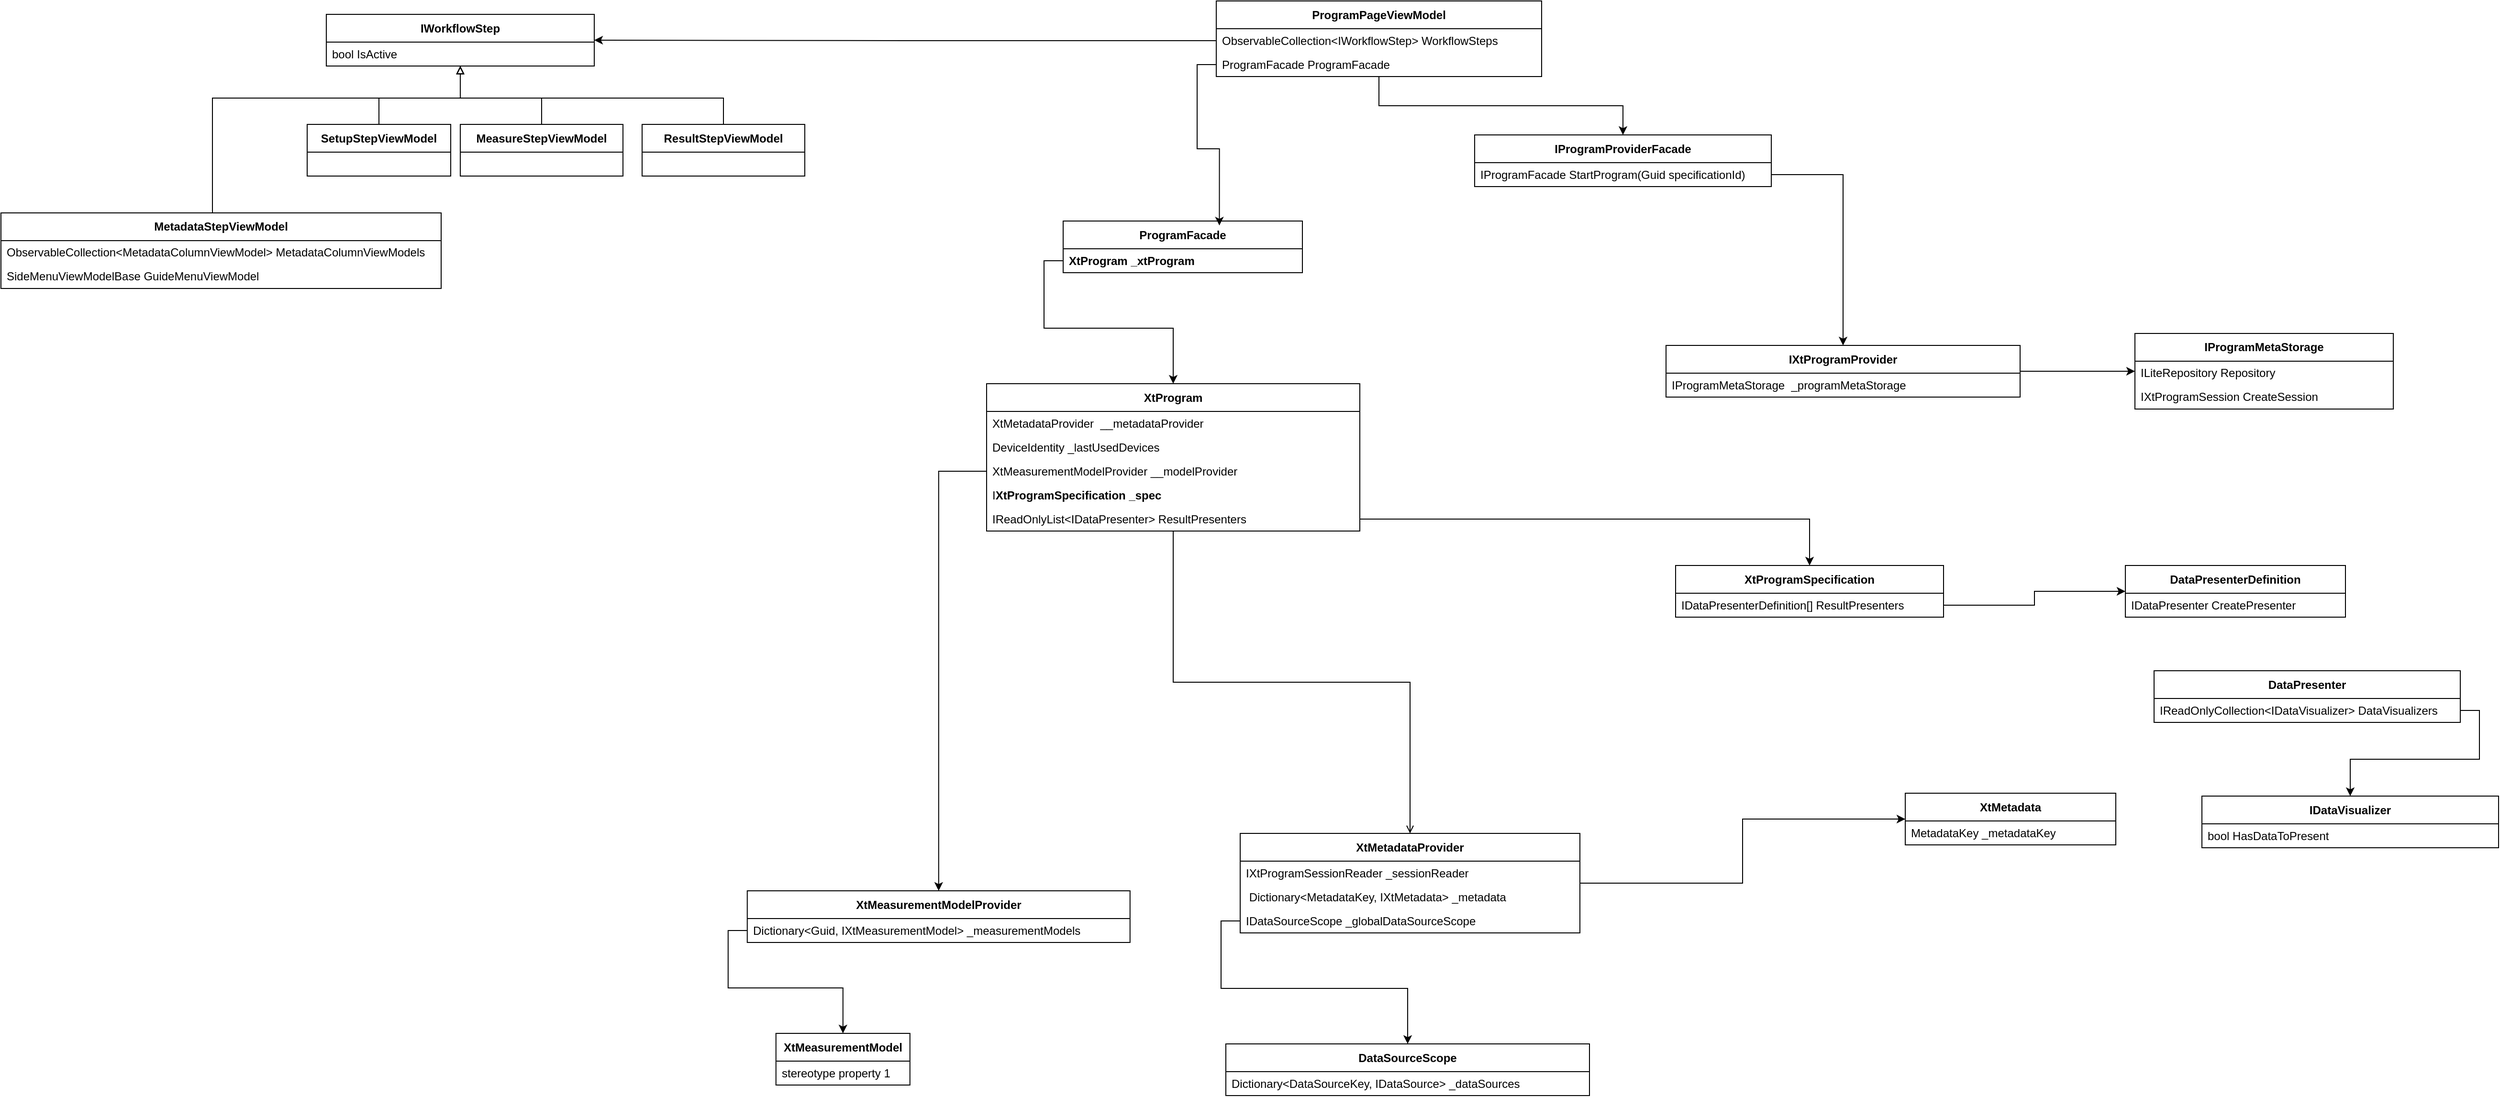 <mxfile version="28.1.1" pages="3">
  <diagram name="ClassDiagram" id="07GQAoJ-5b6xdoRV7t7q">
    <mxGraphModel dx="4881" dy="2496" grid="1" gridSize="10" guides="1" tooltips="1" connect="1" arrows="1" fold="1" page="1" pageScale="1" pageWidth="827" pageHeight="1169" math="0" shadow="0">
      <root>
        <mxCell id="0" />
        <mxCell id="1" parent="0" />
        <mxCell id="-CUUSsOzqusKTCp6GQ_X-52" style="edgeStyle=orthogonalEdgeStyle;rounded=0;orthogonalLoop=1;jettySize=auto;html=1;" edge="1" parent="1" source="-CUUSsOzqusKTCp6GQ_X-1" target="-CUUSsOzqusKTCp6GQ_X-4">
          <mxGeometry relative="1" as="geometry" />
        </mxCell>
        <mxCell id="-CUUSsOzqusKTCp6GQ_X-1" value="ProgramPageViewModel" style="swimlane;fontStyle=1;align=center;verticalAlign=middle;childLayout=stackLayout;horizontal=1;startSize=29;horizontalStack=0;resizeParent=1;resizeParentMax=0;resizeLast=0;collapsible=0;marginBottom=0;html=1;whiteSpace=wrap;" vertex="1" parent="1">
          <mxGeometry x="290" y="-300" width="340" height="79" as="geometry" />
        </mxCell>
        <mxCell id="-CUUSsOzqusKTCp6GQ_X-87" value="ObservableCollection&amp;lt;IWorkflowStep&amp;gt; WorkflowSteps" style="text;html=1;strokeColor=none;fillColor=none;align=left;verticalAlign=middle;spacingLeft=4;spacingRight=4;overflow=hidden;rotatable=0;points=[[0,0.5],[1,0.5]];portConstraint=eastwest;whiteSpace=wrap;" vertex="1" parent="-CUUSsOzqusKTCp6GQ_X-1">
          <mxGeometry y="29" width="340" height="25" as="geometry" />
        </mxCell>
        <mxCell id="-CUUSsOzqusKTCp6GQ_X-3" value="ProgramFacade&amp;nbsp;ProgramFacade" style="text;html=1;strokeColor=none;fillColor=none;align=left;verticalAlign=middle;spacingLeft=4;spacingRight=4;overflow=hidden;rotatable=0;points=[[0,0.5],[1,0.5]];portConstraint=eastwest;whiteSpace=wrap;" vertex="1" parent="-CUUSsOzqusKTCp6GQ_X-1">
          <mxGeometry y="54" width="340" height="25" as="geometry" />
        </mxCell>
        <mxCell id="-CUUSsOzqusKTCp6GQ_X-4" value="IProgramProviderFacade" style="swimlane;fontStyle=1;align=center;verticalAlign=middle;childLayout=stackLayout;horizontal=1;startSize=29;horizontalStack=0;resizeParent=1;resizeParentMax=0;resizeLast=0;collapsible=0;marginBottom=0;html=1;whiteSpace=wrap;" vertex="1" parent="1">
          <mxGeometry x="560" y="-160" width="310" height="54" as="geometry" />
        </mxCell>
        <mxCell id="-CUUSsOzqusKTCp6GQ_X-6" value="IProgramFacade StartProgram(Guid specificationId)" style="text;html=1;strokeColor=none;fillColor=none;align=left;verticalAlign=middle;spacingLeft=4;spacingRight=4;overflow=hidden;rotatable=0;points=[[0,0.5],[1,0.5]];portConstraint=eastwest;whiteSpace=wrap;" vertex="1" parent="-CUUSsOzqusKTCp6GQ_X-4">
          <mxGeometry y="29" width="310" height="25" as="geometry" />
        </mxCell>
        <mxCell id="-CUUSsOzqusKTCp6GQ_X-15" style="edgeStyle=orthogonalEdgeStyle;rounded=0;orthogonalLoop=1;jettySize=auto;html=1;" edge="1" parent="1" source="-CUUSsOzqusKTCp6GQ_X-8" target="-CUUSsOzqusKTCp6GQ_X-12">
          <mxGeometry relative="1" as="geometry" />
        </mxCell>
        <mxCell id="-CUUSsOzqusKTCp6GQ_X-8" value="IXtProgramProvider" style="swimlane;fontStyle=1;align=center;verticalAlign=middle;childLayout=stackLayout;horizontal=1;startSize=29;horizontalStack=0;resizeParent=1;resizeParentMax=0;resizeLast=0;collapsible=0;marginBottom=0;html=1;whiteSpace=wrap;" vertex="1" parent="1">
          <mxGeometry x="760" y="60" width="370" height="54" as="geometry" />
        </mxCell>
        <mxCell id="-CUUSsOzqusKTCp6GQ_X-10" value="IProgramMetaStorage&amp;nbsp;&amp;nbsp;_programMetaStorage" style="text;html=1;strokeColor=none;fillColor=none;align=left;verticalAlign=middle;spacingLeft=4;spacingRight=4;overflow=hidden;rotatable=0;points=[[0,0.5],[1,0.5]];portConstraint=eastwest;whiteSpace=wrap;" vertex="1" parent="-CUUSsOzqusKTCp6GQ_X-8">
          <mxGeometry y="29" width="370" height="25" as="geometry" />
        </mxCell>
        <mxCell id="-CUUSsOzqusKTCp6GQ_X-12" value="IProgramMetaStorage" style="swimlane;fontStyle=1;align=center;verticalAlign=middle;childLayout=stackLayout;horizontal=1;startSize=29;horizontalStack=0;resizeParent=1;resizeParentMax=0;resizeLast=0;collapsible=0;marginBottom=0;html=1;whiteSpace=wrap;" vertex="1" parent="1">
          <mxGeometry x="1250" y="47.5" width="270" height="79" as="geometry" />
        </mxCell>
        <mxCell id="-CUUSsOzqusKTCp6GQ_X-16" value="ILiteRepository Repository" style="text;html=1;strokeColor=none;fillColor=none;align=left;verticalAlign=middle;spacingLeft=4;spacingRight=4;overflow=hidden;rotatable=0;points=[[0,0.5],[1,0.5]];portConstraint=eastwest;whiteSpace=wrap;" vertex="1" parent="-CUUSsOzqusKTCp6GQ_X-12">
          <mxGeometry y="29" width="270" height="25" as="geometry" />
        </mxCell>
        <mxCell id="-CUUSsOzqusKTCp6GQ_X-14" value="IXtProgramSession CreateSession" style="text;html=1;strokeColor=none;fillColor=none;align=left;verticalAlign=middle;spacingLeft=4;spacingRight=4;overflow=hidden;rotatable=0;points=[[0,0.5],[1,0.5]];portConstraint=eastwest;whiteSpace=wrap;" vertex="1" parent="-CUUSsOzqusKTCp6GQ_X-12">
          <mxGeometry y="54" width="270" height="25" as="geometry" />
        </mxCell>
        <mxCell id="-CUUSsOzqusKTCp6GQ_X-25" style="edgeStyle=orthogonalEdgeStyle;rounded=0;orthogonalLoop=1;jettySize=auto;html=1;endArrow=open;endFill=0;" edge="1" parent="1" source="-CUUSsOzqusKTCp6GQ_X-17" target="-CUUSsOzqusKTCp6GQ_X-22">
          <mxGeometry relative="1" as="geometry" />
        </mxCell>
        <mxCell id="-CUUSsOzqusKTCp6GQ_X-17" value="XtProgram" style="swimlane;fontStyle=1;align=center;verticalAlign=middle;childLayout=stackLayout;horizontal=1;startSize=29;horizontalStack=0;resizeParent=1;resizeParentMax=0;resizeLast=0;collapsible=0;marginBottom=0;html=1;whiteSpace=wrap;" vertex="1" parent="1">
          <mxGeometry x="50" y="100" width="390" height="154" as="geometry" />
        </mxCell>
        <mxCell id="-CUUSsOzqusKTCp6GQ_X-20" value="XtMetadataProvider&amp;nbsp; __metadataProvider" style="text;html=1;strokeColor=none;fillColor=none;align=left;verticalAlign=middle;spacingLeft=4;spacingRight=4;overflow=hidden;rotatable=0;points=[[0,0.5],[1,0.5]];portConstraint=eastwest;whiteSpace=wrap;" vertex="1" parent="-CUUSsOzqusKTCp6GQ_X-17">
          <mxGeometry y="29" width="390" height="25" as="geometry" />
        </mxCell>
        <mxCell id="-CUUSsOzqusKTCp6GQ_X-21" value="DeviceIdentity _lastUsedDevices" style="text;html=1;strokeColor=none;fillColor=none;align=left;verticalAlign=middle;spacingLeft=4;spacingRight=4;overflow=hidden;rotatable=0;points=[[0,0.5],[1,0.5]];portConstraint=eastwest;whiteSpace=wrap;" vertex="1" parent="-CUUSsOzqusKTCp6GQ_X-17">
          <mxGeometry y="54" width="390" height="25" as="geometry" />
        </mxCell>
        <mxCell id="-CUUSsOzqusKTCp6GQ_X-46" value="XtMeasurementModelProvider __modelProvider" style="text;html=1;strokeColor=none;fillColor=none;align=left;verticalAlign=middle;spacingLeft=4;spacingRight=4;overflow=hidden;rotatable=0;points=[[0,0.5],[1,0.5]];portConstraint=eastwest;whiteSpace=wrap;" vertex="1" parent="-CUUSsOzqusKTCp6GQ_X-17">
          <mxGeometry y="79" width="390" height="25" as="geometry" />
        </mxCell>
        <mxCell id="-CUUSsOzqusKTCp6GQ_X-76" value="I&lt;span style=&quot;color: rgba(0, 0, 0, 0); font-family: monospace; font-size: 0px; text-wrap-mode: nowrap;&quot;&gt;%3CmxGraphModel%3E%3Croot%3E%3CmxCell%20id%3D%220%22%2F%3E%3CmxCell%20id%3D%221%22%20parent%3D%220%22%2F%3E%3CmxCell%20id%3D%222%22%20value%3D%22XtMeasurementModelProvider%20__modelProvider%22%20style%3D%22text%3Bhtml%3D1%3BstrokeColor%3Dnone%3BfillColor%3Dnone%3Balign%3Dleft%3BverticalAlign%3Dmiddle%3BspacingLeft%3D4%3BspacingRight%3D4%3Boverflow%3Dhidden%3Brotatable%3D0%3Bpoints%3D%5B%5B0%2C0.5%5D%2C%5B1%2C0.5%5D%5D%3BportConstraint%3Deastwest%3BwhiteSpace%3Dwrap%3B%22%20vertex%3D%221%22%20parent%3D%221%22%3E%3CmxGeometry%20x%3D%22230%22%20y%3D%22379%22%20width%3D%22390%22%20height%3D%2225%22%20as%3D%22geometry%22%2F%3E%3C%2FmxCell%3E%3C%2Froot%3E%3C%2FmxGraphModel%3E&lt;/span&gt;&lt;span style=&quot;font-weight: 700; text-align: center;&quot;&gt;XtProgramSpecification _spec&lt;/span&gt;" style="text;html=1;strokeColor=none;fillColor=none;align=left;verticalAlign=middle;spacingLeft=4;spacingRight=4;overflow=hidden;rotatable=0;points=[[0,0.5],[1,0.5]];portConstraint=eastwest;whiteSpace=wrap;" vertex="1" parent="-CUUSsOzqusKTCp6GQ_X-17">
          <mxGeometry y="104" width="390" height="25" as="geometry" />
        </mxCell>
        <mxCell id="-CUUSsOzqusKTCp6GQ_X-59" value="IReadOnlyList&amp;lt;IDataPresenter&amp;gt; ResultPresenters" style="text;html=1;strokeColor=none;fillColor=none;align=left;verticalAlign=middle;spacingLeft=4;spacingRight=4;overflow=hidden;rotatable=0;points=[[0,0.5],[1,0.5]];portConstraint=eastwest;whiteSpace=wrap;" vertex="1" parent="-CUUSsOzqusKTCp6GQ_X-17">
          <mxGeometry y="129" width="390" height="25" as="geometry" />
        </mxCell>
        <mxCell id="-CUUSsOzqusKTCp6GQ_X-33" style="edgeStyle=orthogonalEdgeStyle;rounded=0;orthogonalLoop=1;jettySize=auto;html=1;" edge="1" parent="1" source="-CUUSsOzqusKTCp6GQ_X-22" target="-CUUSsOzqusKTCp6GQ_X-30">
          <mxGeometry relative="1" as="geometry" />
        </mxCell>
        <mxCell id="-CUUSsOzqusKTCp6GQ_X-22" value="XtMetadataProvider" style="swimlane;fontStyle=1;align=center;verticalAlign=middle;childLayout=stackLayout;horizontal=1;startSize=29;horizontalStack=0;resizeParent=1;resizeParentMax=0;resizeLast=0;collapsible=0;marginBottom=0;html=1;whiteSpace=wrap;" vertex="1" parent="1">
          <mxGeometry x="315" y="570" width="355" height="104" as="geometry" />
        </mxCell>
        <mxCell id="-CUUSsOzqusKTCp6GQ_X-24" value="IXtProgramSessionReader _sessionReader" style="text;html=1;strokeColor=none;fillColor=none;align=left;verticalAlign=middle;spacingLeft=4;spacingRight=4;overflow=hidden;rotatable=0;points=[[0,0.5],[1,0.5]];portConstraint=eastwest;whiteSpace=wrap;" vertex="1" parent="-CUUSsOzqusKTCp6GQ_X-22">
          <mxGeometry y="29" width="355" height="25" as="geometry" />
        </mxCell>
        <mxCell id="-CUUSsOzqusKTCp6GQ_X-29" value="&amp;nbsp;Dictionary&amp;lt;MetadataKey, IXtMetadata&amp;gt; _metadata" style="text;html=1;strokeColor=none;fillColor=none;align=left;verticalAlign=middle;spacingLeft=4;spacingRight=4;overflow=hidden;rotatable=0;points=[[0,0.5],[1,0.5]];portConstraint=eastwest;whiteSpace=wrap;" vertex="1" parent="-CUUSsOzqusKTCp6GQ_X-22">
          <mxGeometry y="54" width="355" height="25" as="geometry" />
        </mxCell>
        <mxCell id="-CUUSsOzqusKTCp6GQ_X-34" value="IDataSourceScope _globalDataSourceScope" style="text;html=1;strokeColor=none;fillColor=none;align=left;verticalAlign=middle;spacingLeft=4;spacingRight=4;overflow=hidden;rotatable=0;points=[[0,0.5],[1,0.5]];portConstraint=eastwest;whiteSpace=wrap;" vertex="1" parent="-CUUSsOzqusKTCp6GQ_X-22">
          <mxGeometry y="79" width="355" height="25" as="geometry" />
        </mxCell>
        <mxCell id="-CUUSsOzqusKTCp6GQ_X-26" value="DataSourceScope" style="swimlane;fontStyle=1;align=center;verticalAlign=middle;childLayout=stackLayout;horizontal=1;startSize=29;horizontalStack=0;resizeParent=1;resizeParentMax=0;resizeLast=0;collapsible=0;marginBottom=0;html=1;whiteSpace=wrap;" vertex="1" parent="1">
          <mxGeometry x="300" y="790" width="380" height="54" as="geometry" />
        </mxCell>
        <mxCell id="-CUUSsOzqusKTCp6GQ_X-28" value="Dictionary&amp;lt;DataSourceKey, IDataSource&amp;gt; _dataSources" style="text;html=1;strokeColor=none;fillColor=none;align=left;verticalAlign=middle;spacingLeft=4;spacingRight=4;overflow=hidden;rotatable=0;points=[[0,0.5],[1,0.5]];portConstraint=eastwest;whiteSpace=wrap;" vertex="1" parent="-CUUSsOzqusKTCp6GQ_X-26">
          <mxGeometry y="29" width="380" height="25" as="geometry" />
        </mxCell>
        <mxCell id="-CUUSsOzqusKTCp6GQ_X-30" value="XtMetadata" style="swimlane;fontStyle=1;align=center;verticalAlign=middle;childLayout=stackLayout;horizontal=1;startSize=29;horizontalStack=0;resizeParent=1;resizeParentMax=0;resizeLast=0;collapsible=0;marginBottom=0;html=1;whiteSpace=wrap;" vertex="1" parent="1">
          <mxGeometry x="1010" y="528" width="220" height="54" as="geometry" />
        </mxCell>
        <mxCell id="-CUUSsOzqusKTCp6GQ_X-32" value="MetadataKey _metadataKey" style="text;html=1;strokeColor=none;fillColor=none;align=left;verticalAlign=middle;spacingLeft=4;spacingRight=4;overflow=hidden;rotatable=0;points=[[0,0.5],[1,0.5]];portConstraint=eastwest;whiteSpace=wrap;" vertex="1" parent="-CUUSsOzqusKTCp6GQ_X-30">
          <mxGeometry y="29" width="220" height="25" as="geometry" />
        </mxCell>
        <mxCell id="-CUUSsOzqusKTCp6GQ_X-35" style="edgeStyle=orthogonalEdgeStyle;rounded=0;orthogonalLoop=1;jettySize=auto;html=1;" edge="1" parent="1" source="-CUUSsOzqusKTCp6GQ_X-34" target="-CUUSsOzqusKTCp6GQ_X-26">
          <mxGeometry relative="1" as="geometry" />
        </mxCell>
        <mxCell id="-CUUSsOzqusKTCp6GQ_X-36" value="XtMeasurementModel" style="swimlane;fontStyle=1;align=center;verticalAlign=middle;childLayout=stackLayout;horizontal=1;startSize=29;horizontalStack=0;resizeParent=1;resizeParentMax=0;resizeLast=0;collapsible=0;marginBottom=0;html=1;whiteSpace=wrap;" vertex="1" parent="1">
          <mxGeometry x="-170.11" y="779" width="140" height="54" as="geometry" />
        </mxCell>
        <mxCell id="-CUUSsOzqusKTCp6GQ_X-38" value="stereotype property 1" style="text;html=1;strokeColor=none;fillColor=none;align=left;verticalAlign=middle;spacingLeft=4;spacingRight=4;overflow=hidden;rotatable=0;points=[[0,0.5],[1,0.5]];portConstraint=eastwest;whiteSpace=wrap;" vertex="1" parent="-CUUSsOzqusKTCp6GQ_X-36">
          <mxGeometry y="29" width="140" height="25" as="geometry" />
        </mxCell>
        <mxCell id="-CUUSsOzqusKTCp6GQ_X-39" value="XtMeasurementModelProvider" style="swimlane;fontStyle=1;align=center;verticalAlign=middle;childLayout=stackLayout;horizontal=1;startSize=29;horizontalStack=0;resizeParent=1;resizeParentMax=0;resizeLast=0;collapsible=0;marginBottom=0;html=1;whiteSpace=wrap;" vertex="1" parent="1">
          <mxGeometry x="-200.11" y="630" width="400" height="54" as="geometry" />
        </mxCell>
        <mxCell id="-CUUSsOzqusKTCp6GQ_X-41" value="Dictionary&amp;lt;Guid, IXtMeasurementModel&amp;gt; _measurementModels" style="text;html=1;strokeColor=none;fillColor=none;align=left;verticalAlign=middle;spacingLeft=4;spacingRight=4;overflow=hidden;rotatable=0;points=[[0,0.5],[1,0.5]];portConstraint=eastwest;whiteSpace=wrap;" vertex="1" parent="-CUUSsOzqusKTCp6GQ_X-39">
          <mxGeometry y="29" width="400" height="25" as="geometry" />
        </mxCell>
        <mxCell id="-CUUSsOzqusKTCp6GQ_X-42" style="edgeStyle=orthogonalEdgeStyle;rounded=0;orthogonalLoop=1;jettySize=auto;html=1;" edge="1" parent="1" source="-CUUSsOzqusKTCp6GQ_X-41" target="-CUUSsOzqusKTCp6GQ_X-36">
          <mxGeometry relative="1" as="geometry" />
        </mxCell>
        <mxCell id="-CUUSsOzqusKTCp6GQ_X-47" style="edgeStyle=orthogonalEdgeStyle;rounded=0;orthogonalLoop=1;jettySize=auto;html=1;" edge="1" parent="1" source="-CUUSsOzqusKTCp6GQ_X-46" target="-CUUSsOzqusKTCp6GQ_X-39">
          <mxGeometry relative="1" as="geometry" />
        </mxCell>
        <mxCell id="-CUUSsOzqusKTCp6GQ_X-51" style="edgeStyle=orthogonalEdgeStyle;rounded=0;orthogonalLoop=1;jettySize=auto;html=1;" edge="1" parent="1" source="-CUUSsOzqusKTCp6GQ_X-6" target="-CUUSsOzqusKTCp6GQ_X-8">
          <mxGeometry relative="1" as="geometry" />
        </mxCell>
        <mxCell id="-CUUSsOzqusKTCp6GQ_X-56" value="XtProgramSpecification" style="swimlane;fontStyle=1;align=center;verticalAlign=middle;childLayout=stackLayout;horizontal=1;startSize=29;horizontalStack=0;resizeParent=1;resizeParentMax=0;resizeLast=0;collapsible=0;marginBottom=0;html=1;whiteSpace=wrap;" vertex="1" parent="1">
          <mxGeometry x="770" y="290" width="280" height="54" as="geometry" />
        </mxCell>
        <mxCell id="-CUUSsOzqusKTCp6GQ_X-58" value="IDataPresenterDefinition[] ResultPresenters" style="text;html=1;strokeColor=none;fillColor=none;align=left;verticalAlign=middle;spacingLeft=4;spacingRight=4;overflow=hidden;rotatable=0;points=[[0,0.5],[1,0.5]];portConstraint=eastwest;whiteSpace=wrap;" vertex="1" parent="-CUUSsOzqusKTCp6GQ_X-56">
          <mxGeometry y="29" width="280" height="25" as="geometry" />
        </mxCell>
        <mxCell id="-CUUSsOzqusKTCp6GQ_X-60" style="edgeStyle=orthogonalEdgeStyle;rounded=0;orthogonalLoop=1;jettySize=auto;html=1;" edge="1" parent="1" source="-CUUSsOzqusKTCp6GQ_X-59" target="-CUUSsOzqusKTCp6GQ_X-56">
          <mxGeometry relative="1" as="geometry" />
        </mxCell>
        <mxCell id="-CUUSsOzqusKTCp6GQ_X-61" value="DataPresenterDefinition" style="swimlane;fontStyle=1;align=center;verticalAlign=middle;childLayout=stackLayout;horizontal=1;startSize=29;horizontalStack=0;resizeParent=1;resizeParentMax=0;resizeLast=0;collapsible=0;marginBottom=0;html=1;whiteSpace=wrap;" vertex="1" parent="1">
          <mxGeometry x="1240" y="290" width="230" height="54" as="geometry" />
        </mxCell>
        <mxCell id="-CUUSsOzqusKTCp6GQ_X-63" value="IDataPresenter CreatePresenter" style="text;html=1;strokeColor=none;fillColor=none;align=left;verticalAlign=middle;spacingLeft=4;spacingRight=4;overflow=hidden;rotatable=0;points=[[0,0.5],[1,0.5]];portConstraint=eastwest;whiteSpace=wrap;" vertex="1" parent="-CUUSsOzqusKTCp6GQ_X-61">
          <mxGeometry y="29" width="230" height="25" as="geometry" />
        </mxCell>
        <mxCell id="-CUUSsOzqusKTCp6GQ_X-64" style="edgeStyle=orthogonalEdgeStyle;rounded=0;orthogonalLoop=1;jettySize=auto;html=1;" edge="1" parent="1" source="-CUUSsOzqusKTCp6GQ_X-58" target="-CUUSsOzqusKTCp6GQ_X-61">
          <mxGeometry relative="1" as="geometry" />
        </mxCell>
        <mxCell id="-CUUSsOzqusKTCp6GQ_X-65" value="IDataVisualizer" style="swimlane;fontStyle=1;align=center;verticalAlign=middle;childLayout=stackLayout;horizontal=1;startSize=29;horizontalStack=0;resizeParent=1;resizeParentMax=0;resizeLast=0;collapsible=0;marginBottom=0;html=1;whiteSpace=wrap;" vertex="1" parent="1">
          <mxGeometry x="1320" y="531" width="310" height="54" as="geometry" />
        </mxCell>
        <mxCell id="-CUUSsOzqusKTCp6GQ_X-67" value="bool&amp;nbsp;HasDataToPresent" style="text;html=1;strokeColor=none;fillColor=none;align=left;verticalAlign=middle;spacingLeft=4;spacingRight=4;overflow=hidden;rotatable=0;points=[[0,0.5],[1,0.5]];portConstraint=eastwest;whiteSpace=wrap;" vertex="1" parent="-CUUSsOzqusKTCp6GQ_X-65">
          <mxGeometry y="29" width="310" height="25" as="geometry" />
        </mxCell>
        <mxCell id="-CUUSsOzqusKTCp6GQ_X-68" value="DataPresenter" style="swimlane;fontStyle=1;align=center;verticalAlign=middle;childLayout=stackLayout;horizontal=1;startSize=29;horizontalStack=0;resizeParent=1;resizeParentMax=0;resizeLast=0;collapsible=0;marginBottom=0;html=1;whiteSpace=wrap;" vertex="1" parent="1">
          <mxGeometry x="1270" y="400" width="320" height="54" as="geometry" />
        </mxCell>
        <mxCell id="-CUUSsOzqusKTCp6GQ_X-70" value="IReadOnlyCollection&amp;lt;IDataVisualizer&amp;gt; DataVisualizers" style="text;html=1;strokeColor=none;fillColor=none;align=left;verticalAlign=middle;spacingLeft=4;spacingRight=4;overflow=hidden;rotatable=0;points=[[0,0.5],[1,0.5]];portConstraint=eastwest;whiteSpace=wrap;" vertex="1" parent="-CUUSsOzqusKTCp6GQ_X-68">
          <mxGeometry y="29" width="320" height="25" as="geometry" />
        </mxCell>
        <mxCell id="-CUUSsOzqusKTCp6GQ_X-75" style="edgeStyle=orthogonalEdgeStyle;rounded=0;orthogonalLoop=1;jettySize=auto;html=1;" edge="1" parent="1" source="-CUUSsOzqusKTCp6GQ_X-70" target="-CUUSsOzqusKTCp6GQ_X-65">
          <mxGeometry relative="1" as="geometry" />
        </mxCell>
        <mxCell id="-CUUSsOzqusKTCp6GQ_X-77" value="ProgramFacade" style="swimlane;fontStyle=1;align=center;verticalAlign=middle;childLayout=stackLayout;horizontal=1;startSize=29;horizontalStack=0;resizeParent=1;resizeParentMax=0;resizeLast=0;collapsible=0;marginBottom=0;html=1;whiteSpace=wrap;" vertex="1" parent="1">
          <mxGeometry x="130" y="-70" width="250" height="54" as="geometry" />
        </mxCell>
        <mxCell id="-CUUSsOzqusKTCp6GQ_X-79" value="&lt;span style=&quot;font-weight: 700; text-align: center;&quot;&gt;XtProgram&amp;nbsp;&lt;/span&gt;&lt;b&gt;_xtProgram&lt;/b&gt;" style="text;html=1;strokeColor=none;fillColor=none;align=left;verticalAlign=middle;spacingLeft=4;spacingRight=4;overflow=hidden;rotatable=0;points=[[0,0.5],[1,0.5]];portConstraint=eastwest;whiteSpace=wrap;" vertex="1" parent="-CUUSsOzqusKTCp6GQ_X-77">
          <mxGeometry y="29" width="250" height="25" as="geometry" />
        </mxCell>
        <mxCell id="-CUUSsOzqusKTCp6GQ_X-80" style="edgeStyle=orthogonalEdgeStyle;rounded=0;orthogonalLoop=1;jettySize=auto;html=1;" edge="1" parent="1" source="-CUUSsOzqusKTCp6GQ_X-79" target="-CUUSsOzqusKTCp6GQ_X-17">
          <mxGeometry relative="1" as="geometry" />
        </mxCell>
        <mxCell id="-CUUSsOzqusKTCp6GQ_X-81" style="edgeStyle=orthogonalEdgeStyle;rounded=0;orthogonalLoop=1;jettySize=auto;html=1;entryX=0.653;entryY=0.086;entryDx=0;entryDy=0;entryPerimeter=0;" edge="1" parent="1" source="-CUUSsOzqusKTCp6GQ_X-3" target="-CUUSsOzqusKTCp6GQ_X-77">
          <mxGeometry relative="1" as="geometry" />
        </mxCell>
        <mxCell id="-CUUSsOzqusKTCp6GQ_X-82" value="IWorkflowStep" style="swimlane;fontStyle=1;align=center;verticalAlign=middle;childLayout=stackLayout;horizontal=1;startSize=29;horizontalStack=0;resizeParent=1;resizeParentMax=0;resizeLast=0;collapsible=0;marginBottom=0;html=1;whiteSpace=wrap;" vertex="1" parent="1">
          <mxGeometry x="-640" y="-286" width="280" height="54" as="geometry" />
        </mxCell>
        <mxCell id="-CUUSsOzqusKTCp6GQ_X-84" value="bool&amp;nbsp;IsActive" style="text;html=1;strokeColor=none;fillColor=none;align=left;verticalAlign=middle;spacingLeft=4;spacingRight=4;overflow=hidden;rotatable=0;points=[[0,0.5],[1,0.5]];portConstraint=eastwest;whiteSpace=wrap;" vertex="1" parent="-CUUSsOzqusKTCp6GQ_X-82">
          <mxGeometry y="29" width="280" height="25" as="geometry" />
        </mxCell>
        <mxCell id="-CUUSsOzqusKTCp6GQ_X-88" style="edgeStyle=orthogonalEdgeStyle;rounded=0;orthogonalLoop=1;jettySize=auto;html=1;" edge="1" parent="1" source="-CUUSsOzqusKTCp6GQ_X-87" target="-CUUSsOzqusKTCp6GQ_X-82">
          <mxGeometry relative="1" as="geometry" />
        </mxCell>
        <mxCell id="-CUUSsOzqusKTCp6GQ_X-95" style="edgeStyle=orthogonalEdgeStyle;rounded=0;orthogonalLoop=1;jettySize=auto;html=1;endArrow=block;endFill=0;" edge="1" parent="1" source="-CUUSsOzqusKTCp6GQ_X-89" target="-CUUSsOzqusKTCp6GQ_X-82">
          <mxGeometry relative="1" as="geometry">
            <Array as="points">
              <mxPoint x="-759" y="-198.5" />
              <mxPoint x="-500" y="-198.5" />
            </Array>
          </mxGeometry>
        </mxCell>
        <mxCell id="-CUUSsOzqusKTCp6GQ_X-89" value="MetadataStepViewModel" style="swimlane;fontStyle=1;align=center;verticalAlign=middle;childLayout=stackLayout;horizontal=1;startSize=29;horizontalStack=0;resizeParent=1;resizeParentMax=0;resizeLast=0;collapsible=0;marginBottom=0;html=1;whiteSpace=wrap;" vertex="1" parent="1">
          <mxGeometry x="-980" y="-78.5" width="460" height="79" as="geometry" />
        </mxCell>
        <mxCell id="-CUUSsOzqusKTCp6GQ_X-101" value="&lt;span style=&quot;text-wrap-mode: nowrap;&quot;&gt;ObservableCollection&amp;lt;MetadataColumnViewModel&amp;gt; MetadataColumnViewModels&lt;/span&gt;" style="text;html=1;strokeColor=none;fillColor=none;align=left;verticalAlign=middle;spacingLeft=4;spacingRight=4;overflow=hidden;rotatable=0;points=[[0,0.5],[1,0.5]];portConstraint=eastwest;whiteSpace=wrap;" vertex="1" parent="-CUUSsOzqusKTCp6GQ_X-89">
          <mxGeometry y="29" width="460" height="25" as="geometry" />
        </mxCell>
        <mxCell id="-CUUSsOzqusKTCp6GQ_X-100" value="SideMenuViewModelBase GuideMenuViewModel" style="text;html=1;strokeColor=none;fillColor=none;align=left;verticalAlign=middle;spacingLeft=4;spacingRight=4;overflow=hidden;rotatable=0;points=[[0,0.5],[1,0.5]];portConstraint=eastwest;whiteSpace=wrap;" vertex="1" parent="-CUUSsOzqusKTCp6GQ_X-89">
          <mxGeometry y="54" width="460" height="25" as="geometry" />
        </mxCell>
        <mxCell id="-CUUSsOzqusKTCp6GQ_X-98" style="edgeStyle=orthogonalEdgeStyle;rounded=0;orthogonalLoop=1;jettySize=auto;html=1;endArrow=block;endFill=0;" edge="1" parent="1" source="-CUUSsOzqusKTCp6GQ_X-92" target="-CUUSsOzqusKTCp6GQ_X-82">
          <mxGeometry relative="1" as="geometry">
            <Array as="points">
              <mxPoint x="-585" y="-198.5" />
              <mxPoint x="-500" y="-198.5" />
            </Array>
          </mxGeometry>
        </mxCell>
        <mxCell id="-CUUSsOzqusKTCp6GQ_X-92" value="SetupStepViewModel" style="swimlane;fontStyle=1;align=center;verticalAlign=middle;childLayout=stackLayout;horizontal=1;startSize=29;horizontalStack=0;resizeParent=1;resizeParentMax=0;resizeLast=0;collapsible=0;marginBottom=0;html=1;whiteSpace=wrap;" vertex="1" parent="1">
          <mxGeometry x="-660" y="-171" width="150" height="54" as="geometry" />
        </mxCell>
        <mxCell id="-CUUSsOzqusKTCp6GQ_X-96" style="edgeStyle=orthogonalEdgeStyle;rounded=0;orthogonalLoop=1;jettySize=auto;html=1;endArrow=block;endFill=0;" edge="1" parent="1" source="-CUUSsOzqusKTCp6GQ_X-93" target="-CUUSsOzqusKTCp6GQ_X-82">
          <mxGeometry relative="1" as="geometry">
            <Array as="points">
              <mxPoint x="-225" y="-198.5" />
              <mxPoint x="-500" y="-198.5" />
            </Array>
          </mxGeometry>
        </mxCell>
        <mxCell id="-CUUSsOzqusKTCp6GQ_X-93" value="ResultStepViewModel" style="swimlane;fontStyle=1;align=center;verticalAlign=middle;childLayout=stackLayout;horizontal=1;startSize=29;horizontalStack=0;resizeParent=1;resizeParentMax=0;resizeLast=0;collapsible=0;marginBottom=0;html=1;whiteSpace=wrap;" vertex="1" parent="1">
          <mxGeometry x="-310" y="-171" width="170" height="54" as="geometry" />
        </mxCell>
        <mxCell id="-CUUSsOzqusKTCp6GQ_X-97" style="edgeStyle=orthogonalEdgeStyle;rounded=0;orthogonalLoop=1;jettySize=auto;html=1;endArrow=block;endFill=0;" edge="1" parent="1" source="-CUUSsOzqusKTCp6GQ_X-94" target="-CUUSsOzqusKTCp6GQ_X-82">
          <mxGeometry relative="1" as="geometry">
            <Array as="points">
              <mxPoint x="-415" y="-198.5" />
              <mxPoint x="-500" y="-198.5" />
            </Array>
          </mxGeometry>
        </mxCell>
        <mxCell id="-CUUSsOzqusKTCp6GQ_X-94" value="MeasureStepViewModel" style="swimlane;fontStyle=1;align=center;verticalAlign=middle;childLayout=stackLayout;horizontal=1;startSize=29;horizontalStack=0;resizeParent=1;resizeParentMax=0;resizeLast=0;collapsible=0;marginBottom=0;html=1;whiteSpace=wrap;" vertex="1" parent="1">
          <mxGeometry x="-500" y="-171" width="170" height="54" as="geometry" />
        </mxCell>
      </root>
    </mxGraphModel>
  </diagram>
  <diagram id="2iAzdNlLHqkc2gnFOITl" name="SequenceDiagram">
    <mxGraphModel dx="968" dy="398" grid="1" gridSize="10" guides="1" tooltips="1" connect="1" arrows="1" fold="1" page="1" pageScale="1" pageWidth="827" pageHeight="1169" math="0" shadow="0">
      <root>
        <mxCell id="0" />
        <mxCell id="1" parent="0" />
        <mxCell id="eX9onKm18eareOyjnxFs-3" style="edgeStyle=elbowEdgeStyle;rounded=0;orthogonalLoop=1;jettySize=auto;html=1;elbow=vertical;curved=0;" edge="1" parent="1" source="eX9onKm18eareOyjnxFs-1" target="eX9onKm18eareOyjnxFs-2">
          <mxGeometry relative="1" as="geometry" />
        </mxCell>
        <mxCell id="eX9onKm18eareOyjnxFs-4" value="OpenProgram" style="edgeLabel;html=1;align=center;verticalAlign=middle;resizable=0;points=[];" vertex="1" connectable="0" parent="eX9onKm18eareOyjnxFs-3">
          <mxGeometry x="-0.025" y="2" relative="1" as="geometry">
            <mxPoint as="offset" />
          </mxGeometry>
        </mxCell>
        <mxCell id="eX9onKm18eareOyjnxFs-1" value="MainMenuButtonsPopupViewModel" style="shape=umlLifeline;perimeter=lifelinePerimeter;whiteSpace=wrap;html=1;container=1;dropTarget=0;collapsible=0;recursiveResize=0;outlineConnect=0;portConstraint=eastwest;newEdgeStyle={&quot;edgeStyle&quot;:&quot;elbowEdgeStyle&quot;,&quot;elbow&quot;:&quot;vertical&quot;,&quot;curved&quot;:0,&quot;rounded&quot;:0};" vertex="1" parent="1">
          <mxGeometry x="70" y="50" width="230" height="300" as="geometry" />
        </mxCell>
        <mxCell id="eX9onKm18eareOyjnxFs-2" value="ProgramPageViewModel" style="shape=umlLifeline;perimeter=lifelinePerimeter;whiteSpace=wrap;html=1;container=1;dropTarget=0;collapsible=0;recursiveResize=0;outlineConnect=0;portConstraint=eastwest;newEdgeStyle={&quot;edgeStyle&quot;:&quot;elbowEdgeStyle&quot;,&quot;elbow&quot;:&quot;vertical&quot;,&quot;curved&quot;:0,&quot;rounded&quot;:0};" vertex="1" parent="1">
          <mxGeometry x="360" y="50" width="150" height="300" as="geometry" />
        </mxCell>
        <mxCell id="eX9onKm18eareOyjnxFs-5" value="XtProgram" style="shape=umlLifeline;perimeter=lifelinePerimeter;whiteSpace=wrap;html=1;container=1;dropTarget=0;collapsible=0;recursiveResize=0;outlineConnect=0;portConstraint=eastwest;newEdgeStyle={&quot;curved&quot;:0,&quot;rounded&quot;:0};" vertex="1" parent="1">
          <mxGeometry x="630" y="50" width="100" height="300" as="geometry" />
        </mxCell>
      </root>
    </mxGraphModel>
  </diagram>
  <diagram id="h0E26nr1PbzfBnKHNJE3" name="DB Design">
    <mxGraphModel dx="2711" dy="2382" grid="1" gridSize="10" guides="1" tooltips="1" connect="1" arrows="1" fold="1" page="1" pageScale="1" pageWidth="827" pageHeight="1169" math="0" shadow="0">
      <root>
        <mxCell id="0" />
        <mxCell id="1" parent="0" />
        <mxCell id="qA75HR39hsxsS02LZcgE-2" value="IXtProgramSession" style="swimlane;fontStyle=1;align=center;verticalAlign=middle;childLayout=stackLayout;horizontal=1;startSize=29;horizontalStack=0;resizeParent=1;resizeParentMax=0;resizeLast=0;collapsible=0;marginBottom=0;html=1;whiteSpace=wrap;" vertex="1" parent="1">
          <mxGeometry x="60" y="60" width="140" height="79" as="geometry" />
        </mxCell>
        <mxCell id="qA75HR39hsxsS02LZcgE-4" value="Guid SessionId" style="text;html=1;strokeColor=none;fillColor=none;align=left;verticalAlign=middle;spacingLeft=4;spacingRight=4;overflow=hidden;rotatable=0;points=[[0,0.5],[1,0.5]];portConstraint=eastwest;whiteSpace=wrap;" vertex="1" parent="qA75HR39hsxsS02LZcgE-2">
          <mxGeometry y="29" width="140" height="25" as="geometry" />
        </mxCell>
        <mxCell id="qA75HR39hsxsS02LZcgE-15" value="Guid SpecificationId" style="text;html=1;strokeColor=none;fillColor=none;align=left;verticalAlign=middle;spacingLeft=4;spacingRight=4;overflow=hidden;rotatable=0;points=[[0,0.5],[1,0.5]];portConstraint=eastwest;whiteSpace=wrap;" vertex="1" parent="qA75HR39hsxsS02LZcgE-2">
          <mxGeometry y="54" width="140" height="25" as="geometry" />
        </mxCell>
        <mxCell id="qA75HR39hsxsS02LZcgE-5" value="IXtProgramSpecification" style="swimlane;fontStyle=1;align=center;verticalAlign=middle;childLayout=stackLayout;horizontal=1;startSize=29;horizontalStack=0;resizeParent=1;resizeParentMax=0;resizeLast=0;collapsible=0;marginBottom=0;html=1;whiteSpace=wrap;" vertex="1" parent="1">
          <mxGeometry x="270" y="600" width="230" height="104" as="geometry" />
        </mxCell>
        <mxCell id="qA75HR39hsxsS02LZcgE-7" value="Guid _id" style="text;html=1;strokeColor=none;fillColor=none;align=left;verticalAlign=middle;spacingLeft=4;spacingRight=4;overflow=hidden;rotatable=0;points=[[0,0.5],[1,0.5]];portConstraint=eastwest;whiteSpace=wrap;" vertex="1" parent="qA75HR39hsxsS02LZcgE-5">
          <mxGeometry y="29" width="230" height="25" as="geometry" />
        </mxCell>
        <mxCell id="qA75HR39hsxsS02LZcgE-27" value="string Type" style="text;html=1;strokeColor=none;fillColor=none;align=left;verticalAlign=middle;spacingLeft=4;spacingRight=4;overflow=hidden;rotatable=0;points=[[0,0.5],[1,0.5]];portConstraint=eastwest;whiteSpace=wrap;" vertex="1" parent="qA75HR39hsxsS02LZcgE-5">
          <mxGeometry y="54" width="230" height="25" as="geometry" />
        </mxCell>
        <mxCell id="qA75HR39hsxsS02LZcgE-28" value="string Key" style="text;html=1;strokeColor=none;fillColor=none;align=left;verticalAlign=middle;spacingLeft=4;spacingRight=4;overflow=hidden;rotatable=0;points=[[0,0.5],[1,0.5]];portConstraint=eastwest;whiteSpace=wrap;" vertex="1" parent="qA75HR39hsxsS02LZcgE-5">
          <mxGeometry y="79" width="230" height="25" as="geometry" />
        </mxCell>
        <mxCell id="qA75HR39hsxsS02LZcgE-8" value="LiteDbProgramMeta" style="swimlane;fontStyle=1;align=center;verticalAlign=middle;childLayout=stackLayout;horizontal=1;startSize=29;horizontalStack=0;resizeParent=1;resizeParentMax=0;resizeLast=0;collapsible=0;marginBottom=0;html=1;whiteSpace=wrap;" vertex="1" parent="1">
          <mxGeometry x="-410" y="230" width="360" height="129" as="geometry" />
        </mxCell>
        <mxCell id="qA75HR39hsxsS02LZcgE-22" value="MetadataKey Key" style="text;html=1;strokeColor=none;fillColor=none;align=left;verticalAlign=middle;spacingLeft=4;spacingRight=4;overflow=hidden;rotatable=0;points=[[0,0.5],[1,0.5]];portConstraint=eastwest;whiteSpace=wrap;" vertex="1" parent="qA75HR39hsxsS02LZcgE-8">
          <mxGeometry y="29" width="360" height="25" as="geometry" />
        </mxCell>
        <mxCell id="qA75HR39hsxsS02LZcgE-23" value="MetadataType MetadataType" style="text;html=1;strokeColor=none;fillColor=none;align=left;verticalAlign=middle;spacingLeft=4;spacingRight=4;overflow=hidden;rotatable=0;points=[[0,0.5],[1,0.5]];portConstraint=eastwest;whiteSpace=wrap;" vertex="1" parent="qA75HR39hsxsS02LZcgE-8">
          <mxGeometry y="54" width="360" height="25" as="geometry" />
        </mxCell>
        <mxCell id="qA75HR39hsxsS02LZcgE-10" value="Guid SpecificationId" style="text;html=1;strokeColor=none;fillColor=none;align=left;verticalAlign=middle;spacingLeft=4;spacingRight=4;overflow=hidden;rotatable=0;points=[[0,0.5],[1,0.5]];portConstraint=eastwest;whiteSpace=wrap;" vertex="1" parent="qA75HR39hsxsS02LZcgE-8">
          <mxGeometry y="79" width="360" height="25" as="geometry" />
        </mxCell>
        <mxCell id="qA75HR39hsxsS02LZcgE-35" value="object Value" style="text;html=1;strokeColor=none;fillColor=none;align=left;verticalAlign=middle;spacingLeft=4;spacingRight=4;overflow=hidden;rotatable=0;points=[[0,0.5],[1,0.5]];portConstraint=eastwest;whiteSpace=wrap;" vertex="1" parent="qA75HR39hsxsS02LZcgE-8">
          <mxGeometry y="104" width="360" height="25" as="geometry" />
        </mxCell>
        <mxCell id="qA75HR39hsxsS02LZcgE-11" value="LiteDbSessionMeta" style="swimlane;fontStyle=1;align=center;verticalAlign=middle;childLayout=stackLayout;horizontal=1;startSize=29;horizontalStack=0;resizeParent=1;resizeParentMax=0;resizeLast=0;collapsible=0;marginBottom=0;html=1;whiteSpace=wrap;" vertex="1" parent="1">
          <mxGeometry x="680" width="340" height="129" as="geometry" />
        </mxCell>
        <mxCell id="qA75HR39hsxsS02LZcgE-12" value="&amp;nbsp;MetadataKey Key" style="text;html=1;strokeColor=none;fillColor=none;align=left;verticalAlign=middle;spacingLeft=4;spacingRight=4;overflow=hidden;rotatable=0;points=[[0,0.5],[1,0.5]];portConstraint=eastwest;whiteSpace=wrap;" vertex="1" parent="qA75HR39hsxsS02LZcgE-11">
          <mxGeometry y="29" width="340" height="25" as="geometry" />
        </mxCell>
        <mxCell id="qA75HR39hsxsS02LZcgE-13" value="MetadataType MetadataType" style="text;html=1;strokeColor=none;fillColor=none;align=left;verticalAlign=middle;spacingLeft=4;spacingRight=4;overflow=hidden;rotatable=0;points=[[0,0.5],[1,0.5]];portConstraint=eastwest;whiteSpace=wrap;" vertex="1" parent="qA75HR39hsxsS02LZcgE-11">
          <mxGeometry y="54" width="340" height="25" as="geometry" />
        </mxCell>
        <mxCell id="qA75HR39hsxsS02LZcgE-19" value="object Value" style="text;html=1;strokeColor=none;fillColor=none;align=left;verticalAlign=middle;spacingLeft=4;spacingRight=4;overflow=hidden;rotatable=0;points=[[0,0.5],[1,0.5]];portConstraint=eastwest;whiteSpace=wrap;" vertex="1" parent="qA75HR39hsxsS02LZcgE-11">
          <mxGeometry y="79" width="340" height="25" as="geometry" />
        </mxCell>
        <mxCell id="qA75HR39hsxsS02LZcgE-20" value="Guid SessionId" style="text;html=1;strokeColor=none;fillColor=none;align=left;verticalAlign=middle;spacingLeft=4;spacingRight=4;overflow=hidden;rotatable=0;points=[[0,0.5],[1,0.5]];portConstraint=eastwest;whiteSpace=wrap;" vertex="1" parent="qA75HR39hsxsS02LZcgE-11">
          <mxGeometry y="104" width="340" height="25" as="geometry" />
        </mxCell>
        <mxCell id="qA75HR39hsxsS02LZcgE-25" style="edgeStyle=orthogonalEdgeStyle;rounded=0;orthogonalLoop=1;jettySize=auto;html=1;" edge="1" parent="1" source="qA75HR39hsxsS02LZcgE-20" target="qA75HR39hsxsS02LZcgE-2">
          <mxGeometry relative="1" as="geometry" />
        </mxCell>
        <mxCell id="qA75HR39hsxsS02LZcgE-26" style="edgeStyle=orthogonalEdgeStyle;rounded=0;orthogonalLoop=1;jettySize=auto;html=1;" edge="1" parent="1" source="qA75HR39hsxsS02LZcgE-10" target="qA75HR39hsxsS02LZcgE-5">
          <mxGeometry relative="1" as="geometry">
            <Array as="points">
              <mxPoint x="100" y="322" />
            </Array>
          </mxGeometry>
        </mxCell>
        <mxCell id="qA75HR39hsxsS02LZcgE-30" style="edgeStyle=orthogonalEdgeStyle;rounded=0;orthogonalLoop=1;jettySize=auto;html=1;" edge="1" parent="1" source="qA75HR39hsxsS02LZcgE-15" target="qA75HR39hsxsS02LZcgE-5">
          <mxGeometry relative="1" as="geometry" />
        </mxCell>
        <mxCell id="qA75HR39hsxsS02LZcgE-32" style="edgeStyle=orthogonalEdgeStyle;rounded=0;orthogonalLoop=1;jettySize=auto;html=1;endArrow=none;endFill=0;dashed=1;" edge="1" parent="1" source="qA75HR39hsxsS02LZcgE-31" target="qA75HR39hsxsS02LZcgE-5">
          <mxGeometry relative="1" as="geometry" />
        </mxCell>
        <mxCell id="qA75HR39hsxsS02LZcgE-31" value="This should be number of types of programs&amp;nbsp;" style="shape=note;whiteSpace=wrap;html=1;backgroundOutline=1;darkOpacity=0.05;" vertex="1" parent="1">
          <mxGeometry x="610" y="602" width="100" height="100" as="geometry" />
        </mxCell>
        <mxCell id="qA75HR39hsxsS02LZcgE-34" style="edgeStyle=orthogonalEdgeStyle;rounded=0;orthogonalLoop=1;jettySize=auto;html=1;endArrow=none;endFill=0;dashed=1;" edge="1" parent="1" source="qA75HR39hsxsS02LZcgE-33" target="qA75HR39hsxsS02LZcgE-2">
          <mxGeometry relative="1" as="geometry" />
        </mxCell>
        <mxCell id="qA75HR39hsxsS02LZcgE-33" value="This should number of measurements + (Session which are not finalized)" style="shape=note;whiteSpace=wrap;html=1;backgroundOutline=1;darkOpacity=0.05;" vertex="1" parent="1">
          <mxGeometry x="-340" y="55" width="250" height="89" as="geometry" />
        </mxCell>
        <mxCell id="qA75HR39hsxsS02LZcgE-37" style="edgeStyle=orthogonalEdgeStyle;rounded=0;orthogonalLoop=1;jettySize=auto;html=1;endArrow=none;endFill=0;dashed=1;" edge="1" parent="1" source="qA75HR39hsxsS02LZcgE-36" target="qA75HR39hsxsS02LZcgE-8">
          <mxGeometry relative="1" as="geometry" />
        </mxCell>
        <mxCell id="qA75HR39hsxsS02LZcgE-36" value="This is structure is used to remember user choices for particular type of program. Like &quot;LastUsedDevices&quot;" style="shape=note;whiteSpace=wrap;html=1;backgroundOutline=1;fontColor=#000000;darkOpacity=0.05;fillColor=#FFF9B2;strokeColor=none;fillStyle=solid;direction=west;gradientDirection=north;gradientColor=#FFF2A1;shadow=1;size=20;pointerEvents=1;" vertex="1" parent="1">
          <mxGeometry x="-650" y="214.5" width="140" height="160" as="geometry" />
        </mxCell>
        <mxCell id="qA75HR39hsxsS02LZcgE-39" style="edgeStyle=orthogonalEdgeStyle;rounded=0;orthogonalLoop=1;jettySize=auto;html=1;endArrow=none;endFill=0;dashed=1;" edge="1" parent="1" source="qA75HR39hsxsS02LZcgE-38" target="qA75HR39hsxsS02LZcgE-11">
          <mxGeometry relative="1" as="geometry" />
        </mxCell>
        <mxCell id="qA75HR39hsxsS02LZcgE-38" value="&lt;div style=&quot;text-align: left;&quot;&gt;&lt;span style=&quot;background-color: transparent; color: light-dark(rgb(0, 0, 0), rgb(237, 237, 237));&quot;&gt;This structure stores all of meta data captured or required during a session and this data is available for all session.&lt;/span&gt;&lt;/div&gt;&lt;div style=&quot;text-align: left;&quot;&gt;&lt;br&gt;&lt;/div&gt;&lt;div style=&quot;text-align: left;&quot;&gt;Ex&lt;/div&gt;&lt;div style=&quot;text-align: left;&quot;&gt;1.Title&lt;/div&gt;&lt;div style=&quot;text-align: left;&quot;&gt;2.UsedDevices&lt;/div&gt;&lt;div style=&quot;text-align: left;&quot;&gt;3.RerferenceMode&lt;/div&gt;&lt;div style=&quot;text-align: left;&quot;&gt;4.PointInterval&lt;/div&gt;&lt;div style=&quot;text-align: left;&quot;&gt;5.Operator&lt;/div&gt;&lt;div style=&quot;text-align: left;&quot;&gt;6.NumberofCoordinatesX&lt;/div&gt;&lt;div style=&quot;text-align: left;&quot;&gt;7.MeasurementSnapshot&lt;/div&gt;&lt;div style=&quot;text-align: left;&quot;&gt;8.FilterPrecision&lt;/div&gt;&lt;div style=&quot;text-align: left;&quot;&gt;9.and more...&lt;/div&gt;&lt;div style=&quot;text-align: left;&quot;&gt;&lt;br&gt;&lt;/div&gt;&lt;div style=&quot;text-align: left;&quot;&gt;&lt;br&gt;&lt;/div&gt;" style="shape=note;whiteSpace=wrap;html=1;backgroundOutline=1;fontColor=#000000;darkOpacity=0.05;fillColor=#FFF9B2;strokeColor=none;fillStyle=solid;direction=west;gradientDirection=north;gradientColor=#FFF2A1;shadow=1;size=20;pointerEvents=1;" vertex="1" parent="1">
          <mxGeometry x="1250" width="279" height="256" as="geometry" />
        </mxCell>
      </root>
    </mxGraphModel>
  </diagram>
</mxfile>

